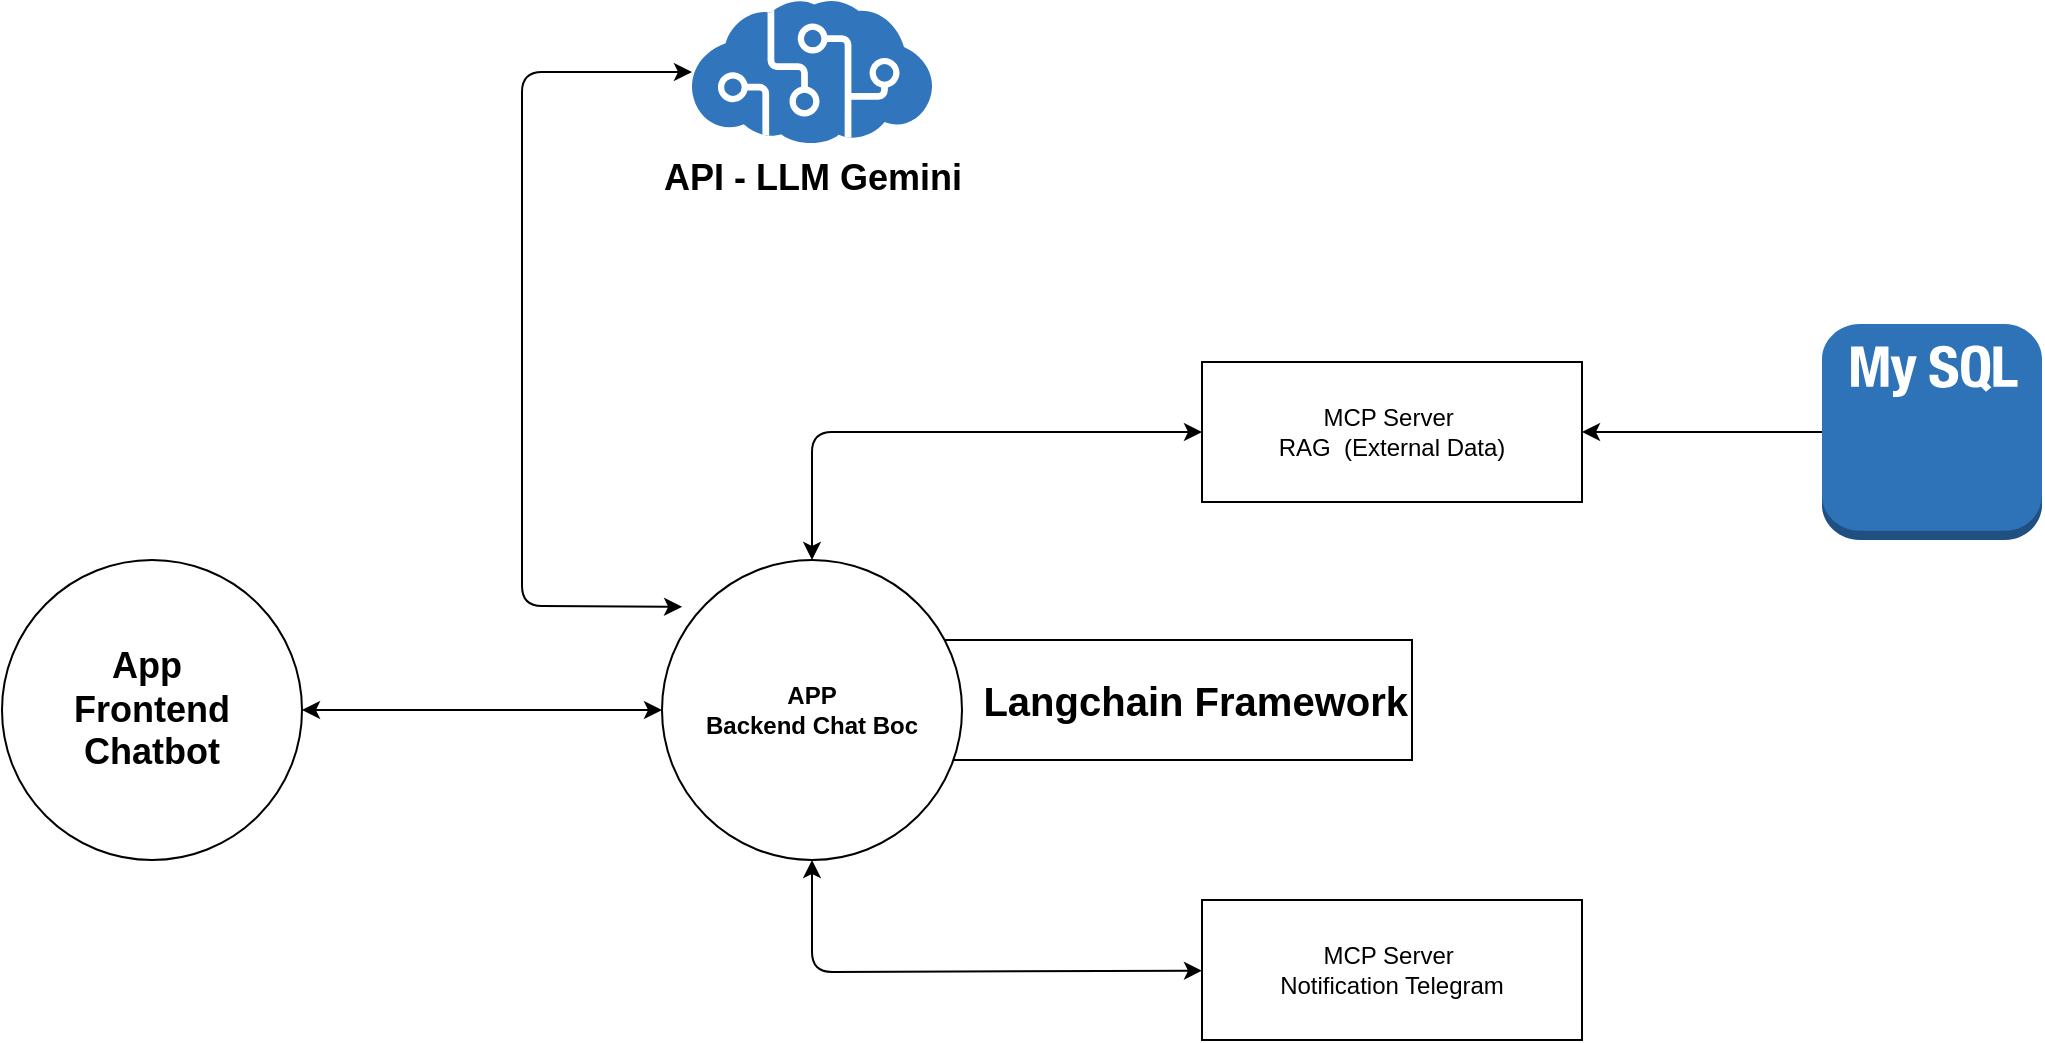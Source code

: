 <mxfile version="13.9.9" type="device"><diagram id="MPOJHuXkhUEyFL-CrtOR" name="Architecture"><mxGraphModel dx="316" dy="2048" grid="1" gridSize="10" guides="1" tooltips="1" connect="1" arrows="1" fold="1" page="1" pageScale="1" pageWidth="850" pageHeight="1100" math="0" shadow="0"><root><mxCell id="jSEY8RpCkoVRMXqWIVlT-0"/><mxCell id="jSEY8RpCkoVRMXqWIVlT-1" parent="jSEY8RpCkoVRMXqWIVlT-0"/><mxCell id="gT7veiyidKnruzF5IvK0-7" value="&lt;b&gt;&lt;font style=&quot;font-size: 20px&quot;&gt;Langchain Framework&lt;/font&gt;&lt;/b&gt;" style="rounded=0;whiteSpace=wrap;html=1;align=right;fontSize=20;" vertex="1" parent="jSEY8RpCkoVRMXqWIVlT-1"><mxGeometry x="2210" y="-500" width="255" height="60" as="geometry"/></mxCell><mxCell id="OySe8t9l0olUsG4A79xd-1" value="&lt;b&gt;&lt;font style=&quot;font-size: 18px&quot;&gt;API - LLM Gemini&lt;/font&gt;&lt;/b&gt;" style="aspect=fixed;html=1;points=[];align=center;image;fontSize=12;image=img/lib/mscae/Cognitive_Services.svg;" parent="jSEY8RpCkoVRMXqWIVlT-1" vertex="1"><mxGeometry x="2104.99" y="-820" width="120.01" height="72" as="geometry"/></mxCell><mxCell id="gT7veiyidKnruzF5IvK0-0" value="MCP Server&amp;nbsp;&lt;br&gt;RAG&amp;nbsp; (External Data)" style="rounded=0;whiteSpace=wrap;html=1;" vertex="1" parent="jSEY8RpCkoVRMXqWIVlT-1"><mxGeometry x="2360" y="-639" width="190" height="70" as="geometry"/></mxCell><mxCell id="gT7veiyidKnruzF5IvK0-1" value="MCP Server&amp;nbsp;&lt;br&gt;Notification Telegram" style="rounded=0;whiteSpace=wrap;html=1;" vertex="1" parent="jSEY8RpCkoVRMXqWIVlT-1"><mxGeometry x="2360" y="-370" width="190" height="70" as="geometry"/></mxCell><mxCell id="gT7veiyidKnruzF5IvK0-2" value="&lt;b&gt;APP &lt;br&gt;Backend Chat Boc&lt;/b&gt;" style="ellipse;whiteSpace=wrap;html=1;aspect=fixed;" vertex="1" parent="jSEY8RpCkoVRMXqWIVlT-1"><mxGeometry x="2090" y="-540" width="150" height="150" as="geometry"/></mxCell><mxCell id="gT7veiyidKnruzF5IvK0-3" value="" style="outlineConnect=0;dashed=0;verticalLabelPosition=bottom;verticalAlign=top;align=center;html=1;shape=mxgraph.aws3.mysql_db_instance_2;fillColor=#2E73B8;gradientColor=none;" vertex="1" parent="jSEY8RpCkoVRMXqWIVlT-1"><mxGeometry x="2670" y="-658" width="110" height="108" as="geometry"/></mxCell><mxCell id="gT7veiyidKnruzF5IvK0-5" value="" style="endArrow=classic;html=1;exitX=0;exitY=0.5;exitDx=0;exitDy=0;exitPerimeter=0;entryX=1;entryY=0.5;entryDx=0;entryDy=0;" edge="1" parent="jSEY8RpCkoVRMXqWIVlT-1" source="gT7veiyidKnruzF5IvK0-3" target="gT7veiyidKnruzF5IvK0-0"><mxGeometry width="50" height="50" relative="1" as="geometry"><mxPoint x="2470" y="-680" as="sourcePoint"/><mxPoint x="2520" y="-730" as="targetPoint"/></mxGeometry></mxCell><mxCell id="gT7veiyidKnruzF5IvK0-6" value="" style="endArrow=classic;startArrow=classic;html=1;entryX=0;entryY=0.5;entryDx=0;entryDy=0;exitX=0.5;exitY=0;exitDx=0;exitDy=0;" edge="1" parent="jSEY8RpCkoVRMXqWIVlT-1" source="gT7veiyidKnruzF5IvK0-2" target="gT7veiyidKnruzF5IvK0-0"><mxGeometry width="50" height="50" relative="1" as="geometry"><mxPoint x="2200" y="-570" as="sourcePoint"/><mxPoint x="2250" y="-620" as="targetPoint"/><Array as="points"><mxPoint x="2165" y="-604"/></Array></mxGeometry></mxCell><mxCell id="gT7veiyidKnruzF5IvK0-8" value="" style="endArrow=classic;startArrow=classic;html=1;entryX=0.5;entryY=1;entryDx=0;entryDy=0;" edge="1" parent="jSEY8RpCkoVRMXqWIVlT-1" source="gT7veiyidKnruzF5IvK0-1" target="gT7veiyidKnruzF5IvK0-2"><mxGeometry width="50" height="50" relative="1" as="geometry"><mxPoint x="2090" y="-280" as="sourcePoint"/><mxPoint x="2140" y="-330" as="targetPoint"/><Array as="points"><mxPoint x="2165" y="-334"/></Array></mxGeometry></mxCell><mxCell id="gT7veiyidKnruzF5IvK0-9" value="" style="endArrow=classic;startArrow=classic;html=1;exitX=0.067;exitY=0.156;exitDx=0;exitDy=0;exitPerimeter=0;" edge="1" parent="jSEY8RpCkoVRMXqWIVlT-1" source="gT7veiyidKnruzF5IvK0-2" target="OySe8t9l0olUsG4A79xd-1"><mxGeometry width="50" height="50" relative="1" as="geometry"><mxPoint x="2000" y="-660" as="sourcePoint"/><mxPoint x="2050" y="-710" as="targetPoint"/><Array as="points"><mxPoint x="2020" y="-517"/><mxPoint x="2020" y="-784"/></Array></mxGeometry></mxCell><mxCell id="gT7veiyidKnruzF5IvK0-11" value="&lt;b&gt;&lt;font style=&quot;font-size: 18px&quot;&gt;App&amp;nbsp;&lt;br&gt;Frontend Chatbot&lt;/font&gt;&lt;/b&gt;" style="ellipse;whiteSpace=wrap;html=1;aspect=fixed;" vertex="1" parent="jSEY8RpCkoVRMXqWIVlT-1"><mxGeometry x="1760" y="-540" width="150" height="150" as="geometry"/></mxCell><mxCell id="gT7veiyidKnruzF5IvK0-12" value="" style="endArrow=classic;startArrow=classic;html=1;entryX=0;entryY=0.5;entryDx=0;entryDy=0;exitX=1;exitY=0.5;exitDx=0;exitDy=0;" edge="1" parent="jSEY8RpCkoVRMXqWIVlT-1" source="gT7veiyidKnruzF5IvK0-11" target="gT7veiyidKnruzF5IvK0-2"><mxGeometry width="50" height="50" relative="1" as="geometry"><mxPoint x="1940" y="-300" as="sourcePoint"/><mxPoint x="1990" y="-350" as="targetPoint"/></mxGeometry></mxCell></root></mxGraphModel></diagram></mxfile>